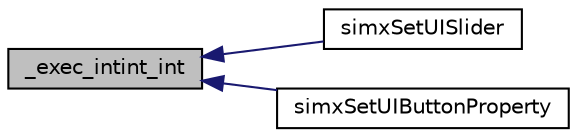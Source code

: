 digraph "_exec_intint_int"
{
  edge [fontname="Helvetica",fontsize="10",labelfontname="Helvetica",labelfontsize="10"];
  node [fontname="Helvetica",fontsize="10",shape=record];
  rankdir="LR";
  Node1 [label="_exec_intint_int",height=0.2,width=0.4,color="black", fillcolor="grey75", style="filled" fontcolor="black"];
  Node1 -> Node2 [dir="back",color="midnightblue",fontsize="10",style="solid"];
  Node2 [label="simxSetUISlider",height=0.2,width=0.4,color="black", fillcolor="white", style="filled",URL="$ext_api_8h.html#af5bc1609d373f29c92932aa8b6902faf"];
  Node1 -> Node3 [dir="back",color="midnightblue",fontsize="10",style="solid"];
  Node3 [label="simxSetUIButtonProperty",height=0.2,width=0.4,color="black", fillcolor="white", style="filled",URL="$ext_api_8h.html#a5cbb390c549353a28ca154d5896a64aa"];
}
